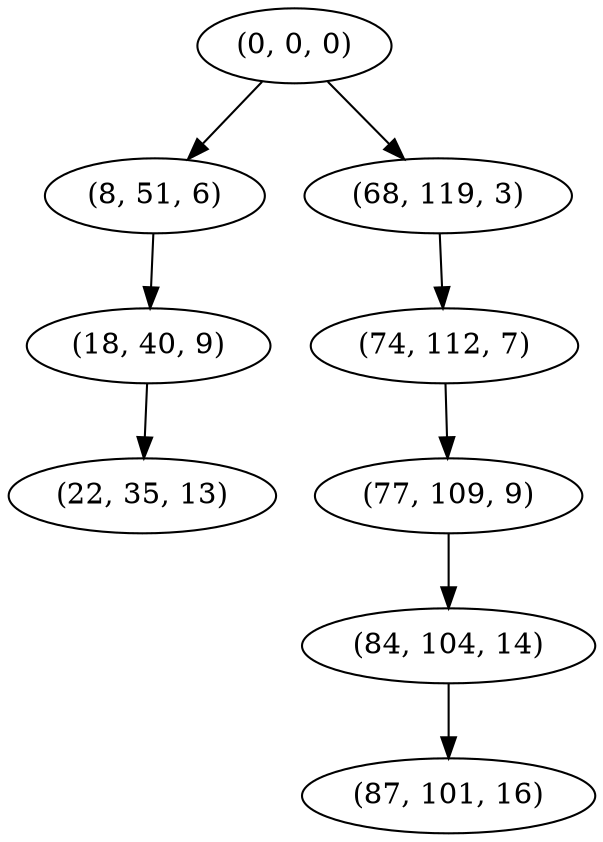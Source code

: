 digraph tree {
    "(0, 0, 0)";
    "(8, 51, 6)";
    "(18, 40, 9)";
    "(22, 35, 13)";
    "(68, 119, 3)";
    "(74, 112, 7)";
    "(77, 109, 9)";
    "(84, 104, 14)";
    "(87, 101, 16)";
    "(0, 0, 0)" -> "(8, 51, 6)";
    "(0, 0, 0)" -> "(68, 119, 3)";
    "(8, 51, 6)" -> "(18, 40, 9)";
    "(18, 40, 9)" -> "(22, 35, 13)";
    "(68, 119, 3)" -> "(74, 112, 7)";
    "(74, 112, 7)" -> "(77, 109, 9)";
    "(77, 109, 9)" -> "(84, 104, 14)";
    "(84, 104, 14)" -> "(87, 101, 16)";
}
